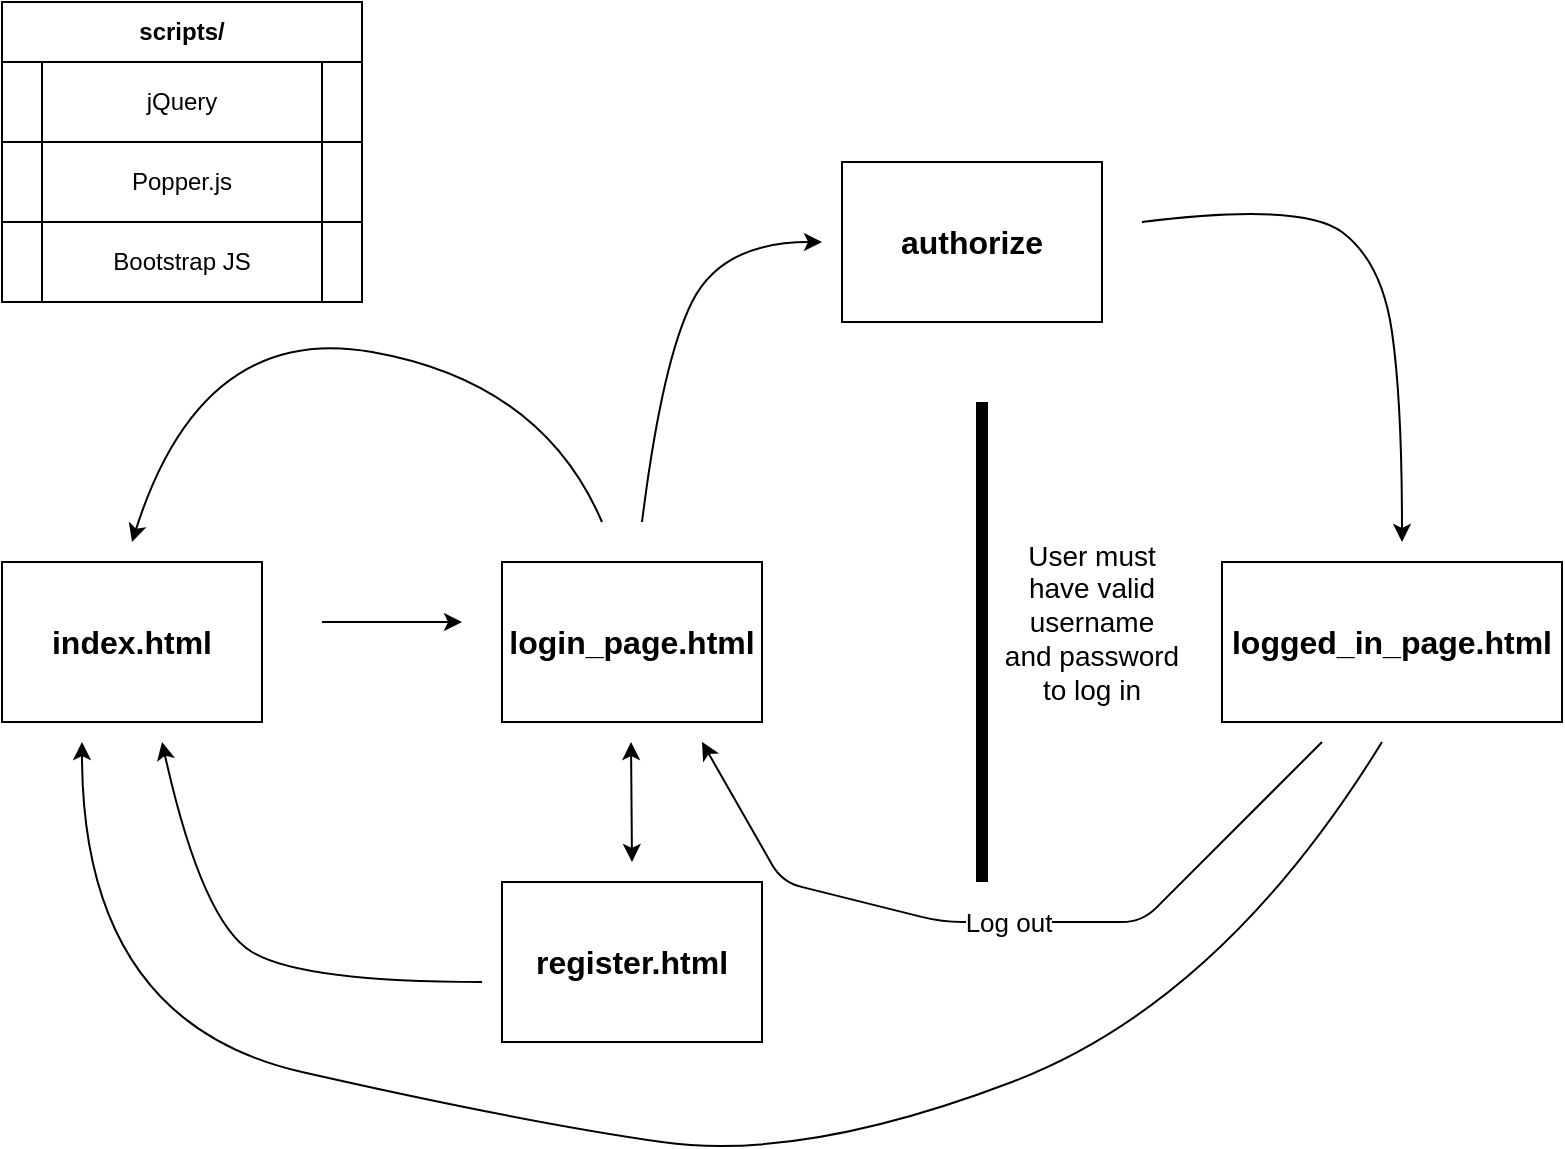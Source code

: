 <mxfile version="13.7.9" type="device"><diagram id="R2lEEEUBdFMjLlhIrx00" name="Page-1"><mxGraphModel dx="946" dy="680" grid="0" gridSize="10" guides="1" tooltips="1" connect="1" arrows="1" fold="1" page="1" pageScale="1" pageWidth="850" pageHeight="1100" math="0" shadow="0" extFonts="Permanent Marker^https://fonts.googleapis.com/css?family=Permanent+Marker"><root><mxCell id="0"/><mxCell id="1" parent="0"/><mxCell id="rzTFFbysrd_bLhn5L-ts-1" value="" style="endArrow=none;html=1;strokeWidth=6;" parent="1" edge="1"><mxGeometry width="50" height="50" relative="1" as="geometry"><mxPoint x="540" y="450" as="sourcePoint"/><mxPoint x="540" y="210" as="targetPoint"/></mxGeometry></mxCell><mxCell id="rzTFFbysrd_bLhn5L-ts-3" value="&lt;font style=&quot;font-size: 16px&quot;&gt;&lt;b&gt;index.html&lt;/b&gt;&lt;/font&gt;" style="text;html=1;fillColor=none;align=center;verticalAlign=middle;whiteSpace=wrap;rounded=0;sketch=0;strokeColor=#000000;" parent="1" vertex="1"><mxGeometry x="50" y="290" width="130" height="80" as="geometry"/></mxCell><mxCell id="rzTFFbysrd_bLhn5L-ts-4" value="" style="endArrow=classic;html=1;" parent="1" edge="1"><mxGeometry width="50" height="50" relative="1" as="geometry"><mxPoint x="210" y="320" as="sourcePoint"/><mxPoint x="280" y="320" as="targetPoint"/></mxGeometry></mxCell><mxCell id="rzTFFbysrd_bLhn5L-ts-5" value="&lt;font style=&quot;font-size: 16px&quot;&gt;&lt;b&gt;login_page.html&lt;/b&gt;&lt;/font&gt;" style="text;html=1;fillColor=none;align=center;verticalAlign=middle;whiteSpace=wrap;rounded=0;sketch=0;strokeColor=#000000;" parent="1" vertex="1"><mxGeometry x="300" y="290" width="130" height="80" as="geometry"/></mxCell><mxCell id="rzTFFbysrd_bLhn5L-ts-6" value="" style="endArrow=classic;startArrow=classic;html=1;" parent="1" edge="1"><mxGeometry width="50" height="50" relative="1" as="geometry"><mxPoint x="365" y="440" as="sourcePoint"/><mxPoint x="364.5" y="380" as="targetPoint"/></mxGeometry></mxCell><mxCell id="rzTFFbysrd_bLhn5L-ts-7" value="&lt;font style=&quot;font-size: 16px&quot;&gt;&lt;b&gt;register.html&lt;/b&gt;&lt;/font&gt;" style="text;html=1;fillColor=none;align=center;verticalAlign=middle;whiteSpace=wrap;rounded=0;sketch=0;strokeColor=#000000;" parent="1" vertex="1"><mxGeometry x="300" y="450" width="130" height="80" as="geometry"/></mxCell><mxCell id="rzTFFbysrd_bLhn5L-ts-8" value="&lt;font style=&quot;font-size: 16px&quot;&gt;&lt;b&gt;logged_in_page.html&lt;/b&gt;&lt;/font&gt;" style="text;html=1;fillColor=none;align=center;verticalAlign=middle;whiteSpace=wrap;rounded=0;sketch=0;strokeColor=#000000;" parent="1" vertex="1"><mxGeometry x="660" y="290" width="170" height="80" as="geometry"/></mxCell><mxCell id="rzTFFbysrd_bLhn5L-ts-10" value="&lt;font style=&quot;font-size: 14px&quot;&gt;User must have valid username and password to log in&lt;/font&gt;" style="text;html=1;strokeColor=none;fillColor=none;align=center;verticalAlign=middle;whiteSpace=wrap;rounded=0;sketch=0;" parent="1" vertex="1"><mxGeometry x="550" y="270" width="90" height="100" as="geometry"/></mxCell><mxCell id="rzTFFbysrd_bLhn5L-ts-11" value="&lt;font style=&quot;font-size: 16px&quot;&gt;&lt;b&gt;authorize&lt;/b&gt;&lt;/font&gt;" style="text;html=1;fillColor=none;align=center;verticalAlign=middle;whiteSpace=wrap;rounded=0;sketch=0;strokeColor=#000000;" parent="1" vertex="1"><mxGeometry x="470" y="90" width="130" height="80" as="geometry"/></mxCell><mxCell id="rzTFFbysrd_bLhn5L-ts-12" value="" style="curved=1;endArrow=classic;html=1;" parent="1" edge="1"><mxGeometry width="50" height="50" relative="1" as="geometry"><mxPoint x="370" y="270" as="sourcePoint"/><mxPoint x="460" y="130" as="targetPoint"/><Array as="points"><mxPoint x="380" y="190"/><mxPoint x="410" y="130"/></Array></mxGeometry></mxCell><mxCell id="rzTFFbysrd_bLhn5L-ts-13" value="" style="curved=1;endArrow=classic;html=1;" parent="1" edge="1"><mxGeometry width="50" height="50" relative="1" as="geometry"><mxPoint x="620" y="120" as="sourcePoint"/><mxPoint x="750" y="280" as="targetPoint"/><Array as="points"><mxPoint x="700" y="110"/><mxPoint x="740" y="140"/><mxPoint x="750" y="210"/></Array></mxGeometry></mxCell><mxCell id="rzTFFbysrd_bLhn5L-ts-16" value="" style="curved=1;endArrow=classic;html=1;" parent="1" edge="1"><mxGeometry width="50" height="50" relative="1" as="geometry"><mxPoint x="290" y="500" as="sourcePoint"/><mxPoint x="130" y="380" as="targetPoint"/><Array as="points"><mxPoint x="200" y="500"/><mxPoint x="150" y="470"/></Array></mxGeometry></mxCell><mxCell id="rzTFFbysrd_bLhn5L-ts-18" value="" style="curved=1;endArrow=classic;html=1;" parent="1" edge="1"><mxGeometry width="50" height="50" relative="1" as="geometry"><mxPoint x="350" y="270" as="sourcePoint"/><mxPoint x="115" y="280" as="targetPoint"/><Array as="points"><mxPoint x="320" y="200"/><mxPoint x="150" y="170"/></Array></mxGeometry></mxCell><mxCell id="rzTFFbysrd_bLhn5L-ts-19" value="" style="curved=1;endArrow=classic;html=1;" parent="1" edge="1"><mxGeometry width="50" height="50" relative="1" as="geometry"><mxPoint x="740" y="380" as="sourcePoint"/><mxPoint x="90" y="380" as="targetPoint"/><Array as="points"><mxPoint x="660" y="510"/><mxPoint x="450" y="590"/><mxPoint x="310" y="570"/><mxPoint x="90" y="520"/></Array></mxGeometry></mxCell><mxCell id="rzTFFbysrd_bLhn5L-ts-20" value="" style="endArrow=classic;html=1;" parent="1" edge="1"><mxGeometry relative="1" as="geometry"><mxPoint x="710" y="380" as="sourcePoint"/><mxPoint x="400" y="380" as="targetPoint"/><Array as="points"><mxPoint x="620" y="470"/><mxPoint x="520" y="470"/><mxPoint x="440" y="450"/></Array></mxGeometry></mxCell><mxCell id="rzTFFbysrd_bLhn5L-ts-21" value="&lt;font style=&quot;font-size: 13px&quot;&gt;Log out&lt;/font&gt;" style="edgeLabel;resizable=0;html=1;align=center;verticalAlign=middle;" parent="rzTFFbysrd_bLhn5L-ts-20" connectable="0" vertex="1"><mxGeometry relative="1" as="geometry"/></mxCell><mxCell id="NroMbvbAvbwqtss9doWS-2" value="scripts/" style="shape=table;html=1;whiteSpace=wrap;startSize=30;container=1;collapsible=0;childLayout=tableLayout;fontStyle=1;align=center;" vertex="1" parent="1"><mxGeometry x="50" y="10" width="180" height="150" as="geometry"/></mxCell><mxCell id="NroMbvbAvbwqtss9doWS-3" value="" style="shape=partialRectangle;html=1;whiteSpace=wrap;collapsible=0;dropTarget=0;pointerEvents=0;fillColor=none;top=0;left=0;bottom=0;right=0;points=[[0,0.5],[1,0.5]];portConstraint=eastwest;" vertex="1" parent="NroMbvbAvbwqtss9doWS-2"><mxGeometry y="30" width="180" height="40" as="geometry"/></mxCell><mxCell id="NroMbvbAvbwqtss9doWS-4" value="" style="shape=partialRectangle;html=1;whiteSpace=wrap;connectable=0;fillColor=none;top=0;left=0;bottom=0;right=0;overflow=hidden;" vertex="1" parent="NroMbvbAvbwqtss9doWS-3"><mxGeometry width="20" height="40" as="geometry"/></mxCell><mxCell id="NroMbvbAvbwqtss9doWS-5" value="jQuery" style="shape=partialRectangle;html=1;whiteSpace=wrap;connectable=0;fillColor=none;top=0;left=0;bottom=0;right=0;overflow=hidden;" vertex="1" parent="NroMbvbAvbwqtss9doWS-3"><mxGeometry x="20" width="140" height="40" as="geometry"/></mxCell><mxCell id="NroMbvbAvbwqtss9doWS-6" value="" style="shape=partialRectangle;html=1;whiteSpace=wrap;connectable=0;fillColor=none;top=0;left=0;bottom=0;right=0;overflow=hidden;" vertex="1" parent="NroMbvbAvbwqtss9doWS-3"><mxGeometry x="160" width="20" height="40" as="geometry"/></mxCell><mxCell id="NroMbvbAvbwqtss9doWS-7" value="" style="shape=partialRectangle;html=1;whiteSpace=wrap;collapsible=0;dropTarget=0;pointerEvents=0;fillColor=none;top=0;left=0;bottom=0;right=0;points=[[0,0.5],[1,0.5]];portConstraint=eastwest;" vertex="1" parent="NroMbvbAvbwqtss9doWS-2"><mxGeometry y="70" width="180" height="40" as="geometry"/></mxCell><mxCell id="NroMbvbAvbwqtss9doWS-8" value="" style="shape=partialRectangle;html=1;whiteSpace=wrap;connectable=0;fillColor=none;top=0;left=0;bottom=0;right=0;overflow=hidden;" vertex="1" parent="NroMbvbAvbwqtss9doWS-7"><mxGeometry width="20" height="40" as="geometry"/></mxCell><mxCell id="NroMbvbAvbwqtss9doWS-9" value="Popper.js" style="shape=partialRectangle;html=1;whiteSpace=wrap;connectable=0;fillColor=none;top=0;left=0;bottom=0;right=0;overflow=hidden;" vertex="1" parent="NroMbvbAvbwqtss9doWS-7"><mxGeometry x="20" width="140" height="40" as="geometry"/></mxCell><mxCell id="NroMbvbAvbwqtss9doWS-10" value="" style="shape=partialRectangle;html=1;whiteSpace=wrap;connectable=0;fillColor=none;top=0;left=0;bottom=0;right=0;overflow=hidden;" vertex="1" parent="NroMbvbAvbwqtss9doWS-7"><mxGeometry x="160" width="20" height="40" as="geometry"/></mxCell><mxCell id="NroMbvbAvbwqtss9doWS-11" value="" style="shape=partialRectangle;html=1;whiteSpace=wrap;collapsible=0;dropTarget=0;pointerEvents=0;fillColor=none;top=0;left=0;bottom=0;right=0;points=[[0,0.5],[1,0.5]];portConstraint=eastwest;" vertex="1" parent="NroMbvbAvbwqtss9doWS-2"><mxGeometry y="110" width="180" height="40" as="geometry"/></mxCell><mxCell id="NroMbvbAvbwqtss9doWS-12" value="" style="shape=partialRectangle;html=1;whiteSpace=wrap;connectable=0;fillColor=none;top=0;left=0;bottom=0;right=0;overflow=hidden;" vertex="1" parent="NroMbvbAvbwqtss9doWS-11"><mxGeometry width="20" height="40" as="geometry"/></mxCell><mxCell id="NroMbvbAvbwqtss9doWS-13" value="Bootstrap JS" style="shape=partialRectangle;html=1;whiteSpace=wrap;connectable=0;fillColor=none;top=0;left=0;bottom=0;right=0;overflow=hidden;" vertex="1" parent="NroMbvbAvbwqtss9doWS-11"><mxGeometry x="20" width="140" height="40" as="geometry"/></mxCell><mxCell id="NroMbvbAvbwqtss9doWS-14" value="" style="shape=partialRectangle;html=1;whiteSpace=wrap;connectable=0;fillColor=none;top=0;left=0;bottom=0;right=0;overflow=hidden;" vertex="1" parent="NroMbvbAvbwqtss9doWS-11"><mxGeometry x="160" width="20" height="40" as="geometry"/></mxCell></root></mxGraphModel></diagram></mxfile>